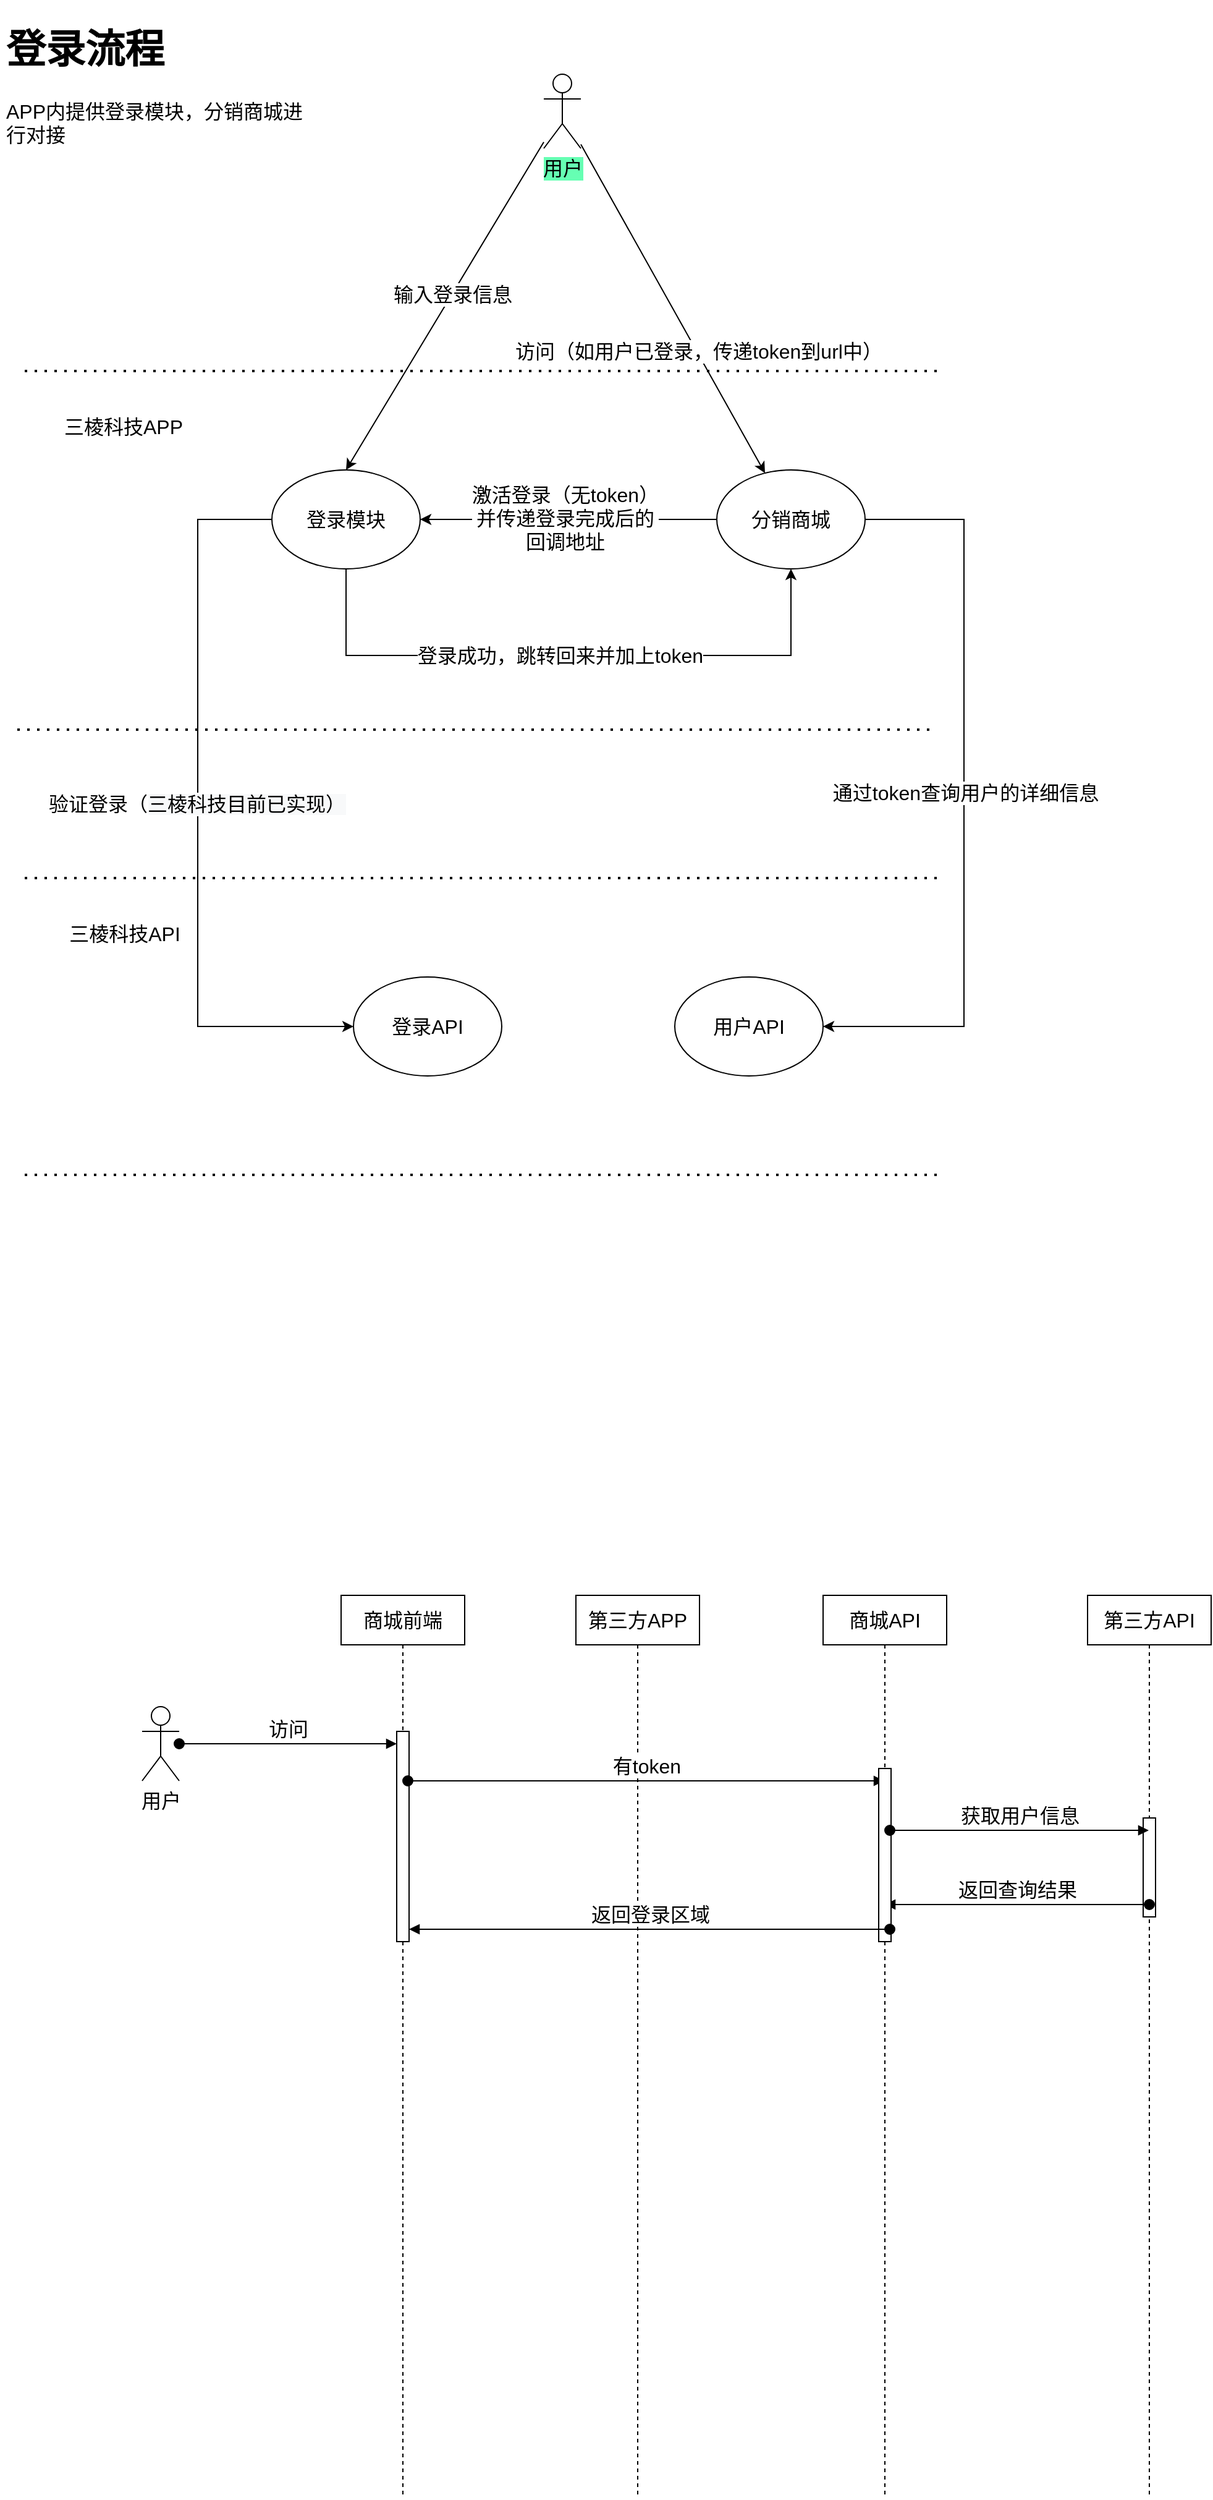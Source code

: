 <mxfile version="14.5.3" type="github">
  <diagram id="IZal-CDfWJfEBjwSl7ik" name="第 1 页">
    <mxGraphModel dx="1481" dy="1079" grid="1" gridSize="10" guides="1" tooltips="1" connect="1" arrows="1" fold="1" page="1" pageScale="1" pageWidth="827" pageHeight="1169" math="0" shadow="0">
      <root>
        <mxCell id="0" />
        <mxCell id="1" parent="0" />
        <mxCell id="C_QCUCFtFb6yNc336R0_-2" value="" style="endArrow=none;dashed=1;html=1;dashPattern=1 3;strokeWidth=2;" edge="1" parent="1">
          <mxGeometry width="50" height="50" relative="1" as="geometry">
            <mxPoint x="30" y="310" as="sourcePoint" />
            <mxPoint x="770" y="310" as="targetPoint" />
          </mxGeometry>
        </mxCell>
        <mxCell id="C_QCUCFtFb6yNc336R0_-3" value="三棱科技APP" style="text;html=1;strokeColor=none;fillColor=none;align=center;verticalAlign=middle;whiteSpace=wrap;rounded=0;fontSize=16;" vertex="1" parent="1">
          <mxGeometry x="40" y="340" width="140" height="30" as="geometry" />
        </mxCell>
        <mxCell id="C_QCUCFtFb6yNc336R0_-19" style="edgeStyle=orthogonalEdgeStyle;rounded=0;orthogonalLoop=1;jettySize=auto;html=1;exitX=0.5;exitY=1;exitDx=0;exitDy=0;entryX=0.5;entryY=1;entryDx=0;entryDy=0;fontSize=16;" edge="1" parent="1" source="C_QCUCFtFb6yNc336R0_-4" target="C_QCUCFtFb6yNc336R0_-8">
          <mxGeometry relative="1" as="geometry">
            <Array as="points">
              <mxPoint x="290" y="540" />
              <mxPoint x="650" y="540" />
            </Array>
          </mxGeometry>
        </mxCell>
        <mxCell id="C_QCUCFtFb6yNc336R0_-23" value="登录成功，跳转回来并加上token" style="edgeLabel;html=1;align=center;verticalAlign=middle;resizable=0;points=[];fontSize=16;" vertex="1" connectable="0" parent="C_QCUCFtFb6yNc336R0_-19">
          <mxGeometry x="-0.028" relative="1" as="geometry">
            <mxPoint as="offset" />
          </mxGeometry>
        </mxCell>
        <mxCell id="C_QCUCFtFb6yNc336R0_-31" style="edgeStyle=orthogonalEdgeStyle;rounded=0;orthogonalLoop=1;jettySize=auto;html=1;exitX=0;exitY=0.5;exitDx=0;exitDy=0;entryX=0;entryY=0.5;entryDx=0;entryDy=0;fontSize=16;" edge="1" parent="1" source="C_QCUCFtFb6yNc336R0_-4" target="C_QCUCFtFb6yNc336R0_-30">
          <mxGeometry relative="1" as="geometry">
            <Array as="points">
              <mxPoint x="170" y="430" />
              <mxPoint x="170" y="840" />
            </Array>
          </mxGeometry>
        </mxCell>
        <mxCell id="C_QCUCFtFb6yNc336R0_-32" value="验证登录（&lt;span style=&quot;background-color: rgb(248 , 249 , 250)&quot;&gt;三棱科技目前已实现）&lt;/span&gt;" style="edgeLabel;html=1;align=center;verticalAlign=middle;resizable=0;points=[];fontSize=16;rotation=0;" vertex="1" connectable="0" parent="C_QCUCFtFb6yNc336R0_-31">
          <mxGeometry x="-0.104" y="-1" relative="1" as="geometry">
            <mxPoint y="23" as="offset" />
          </mxGeometry>
        </mxCell>
        <mxCell id="C_QCUCFtFb6yNc336R0_-4" value="登录模块" style="ellipse;whiteSpace=wrap;html=1;fontSize=16;" vertex="1" parent="1">
          <mxGeometry x="230" y="390" width="120" height="80" as="geometry" />
        </mxCell>
        <mxCell id="C_QCUCFtFb6yNc336R0_-10" style="rounded=0;orthogonalLoop=1;jettySize=auto;html=1;fontSize=16;" edge="1" parent="1" source="C_QCUCFtFb6yNc336R0_-5" target="C_QCUCFtFb6yNc336R0_-8">
          <mxGeometry relative="1" as="geometry" />
        </mxCell>
        <mxCell id="C_QCUCFtFb6yNc336R0_-13" value="访问（如用户已登录，传递token到url中）" style="edgeLabel;html=1;align=center;verticalAlign=middle;resizable=0;points=[];fontSize=16;" vertex="1" connectable="0" parent="C_QCUCFtFb6yNc336R0_-10">
          <mxGeometry x="-0.031" relative="1" as="geometry">
            <mxPoint x="22.19" y="37.95" as="offset" />
          </mxGeometry>
        </mxCell>
        <mxCell id="C_QCUCFtFb6yNc336R0_-17" style="edgeStyle=none;rounded=0;orthogonalLoop=1;jettySize=auto;html=1;entryX=0.5;entryY=0;entryDx=0;entryDy=0;fontSize=16;" edge="1" parent="1" source="C_QCUCFtFb6yNc336R0_-5" target="C_QCUCFtFb6yNc336R0_-4">
          <mxGeometry relative="1" as="geometry" />
        </mxCell>
        <mxCell id="C_QCUCFtFb6yNc336R0_-18" value="输入登录信息" style="edgeLabel;html=1;align=center;verticalAlign=middle;resizable=0;points=[];fontSize=16;" vertex="1" connectable="0" parent="C_QCUCFtFb6yNc336R0_-17">
          <mxGeometry x="-0.07" relative="1" as="geometry">
            <mxPoint as="offset" />
          </mxGeometry>
        </mxCell>
        <mxCell id="C_QCUCFtFb6yNc336R0_-5" value="用户" style="shape=umlActor;verticalLabelPosition=bottom;verticalAlign=top;html=1;outlineConnect=0;fontSize=16;labelBackgroundColor=#66FFB3;" vertex="1" parent="1">
          <mxGeometry x="450" y="70" width="30" height="60" as="geometry" />
        </mxCell>
        <mxCell id="C_QCUCFtFb6yNc336R0_-11" style="edgeStyle=none;rounded=0;orthogonalLoop=1;jettySize=auto;html=1;exitX=0;exitY=0.5;exitDx=0;exitDy=0;fontSize=16;" edge="1" parent="1" source="C_QCUCFtFb6yNc336R0_-8" target="C_QCUCFtFb6yNc336R0_-4">
          <mxGeometry relative="1" as="geometry" />
        </mxCell>
        <mxCell id="C_QCUCFtFb6yNc336R0_-12" value="激活登录（无token）&lt;br&gt;并传递登录完成后的&lt;br&gt;回调地址" style="edgeLabel;html=1;align=center;verticalAlign=middle;resizable=0;points=[];fontSize=16;" vertex="1" connectable="0" parent="C_QCUCFtFb6yNc336R0_-11">
          <mxGeometry x="0.025" y="-1" relative="1" as="geometry">
            <mxPoint as="offset" />
          </mxGeometry>
        </mxCell>
        <mxCell id="C_QCUCFtFb6yNc336R0_-28" style="edgeStyle=orthogonalEdgeStyle;rounded=0;orthogonalLoop=1;jettySize=auto;html=1;exitX=1;exitY=0.5;exitDx=0;exitDy=0;entryX=1;entryY=0.5;entryDx=0;entryDy=0;fontSize=16;" edge="1" parent="1" source="C_QCUCFtFb6yNc336R0_-8" target="C_QCUCFtFb6yNc336R0_-27">
          <mxGeometry relative="1" as="geometry">
            <Array as="points">
              <mxPoint x="790" y="430" />
              <mxPoint x="790" y="840" />
            </Array>
          </mxGeometry>
        </mxCell>
        <mxCell id="C_QCUCFtFb6yNc336R0_-29" value="通过token查询用户的详细信息" style="edgeLabel;html=1;align=center;verticalAlign=middle;resizable=0;points=[];fontSize=16;rotation=0;" vertex="1" connectable="0" parent="C_QCUCFtFb6yNc336R0_-28">
          <mxGeometry x="0.077" y="1" relative="1" as="geometry">
            <mxPoint y="-25" as="offset" />
          </mxGeometry>
        </mxCell>
        <mxCell id="C_QCUCFtFb6yNc336R0_-8" value="分销商城" style="ellipse;whiteSpace=wrap;html=1;fontSize=16;" vertex="1" parent="1">
          <mxGeometry x="590" y="390" width="120" height="80" as="geometry" />
        </mxCell>
        <mxCell id="C_QCUCFtFb6yNc336R0_-9" value="" style="endArrow=none;dashed=1;html=1;dashPattern=1 3;strokeWidth=2;" edge="1" parent="1">
          <mxGeometry width="50" height="50" relative="1" as="geometry">
            <mxPoint x="24" y="600" as="sourcePoint" />
            <mxPoint x="764" y="600" as="targetPoint" />
          </mxGeometry>
        </mxCell>
        <mxCell id="C_QCUCFtFb6yNc336R0_-15" value="&lt;h1&gt;登录流程&lt;/h1&gt;&lt;p&gt;APP内提供登录模块，分销商城进行对接&lt;/p&gt;" style="text;html=1;strokeColor=none;fillColor=none;spacing=5;spacingTop=-20;whiteSpace=wrap;overflow=hidden;rounded=0;fontSize=16;" vertex="1" parent="1">
          <mxGeometry x="10" y="20" width="260" height="150" as="geometry" />
        </mxCell>
        <mxCell id="C_QCUCFtFb6yNc336R0_-24" value="" style="endArrow=none;dashed=1;html=1;dashPattern=1 3;strokeWidth=2;" edge="1" parent="1">
          <mxGeometry width="50" height="50" relative="1" as="geometry">
            <mxPoint x="30" y="720" as="sourcePoint" />
            <mxPoint x="770" y="720" as="targetPoint" />
          </mxGeometry>
        </mxCell>
        <mxCell id="C_QCUCFtFb6yNc336R0_-25" value="" style="endArrow=none;dashed=1;html=1;dashPattern=1 3;strokeWidth=2;" edge="1" parent="1">
          <mxGeometry width="50" height="50" relative="1" as="geometry">
            <mxPoint x="30" y="960" as="sourcePoint" />
            <mxPoint x="770" y="960" as="targetPoint" />
          </mxGeometry>
        </mxCell>
        <mxCell id="C_QCUCFtFb6yNc336R0_-26" value="三棱科技API" style="text;html=1;strokeColor=none;fillColor=none;align=center;verticalAlign=middle;whiteSpace=wrap;rounded=0;fontSize=16;" vertex="1" parent="1">
          <mxGeometry x="46" y="750" width="130" height="30" as="geometry" />
        </mxCell>
        <mxCell id="C_QCUCFtFb6yNc336R0_-27" value="用户API" style="ellipse;whiteSpace=wrap;html=1;fontSize=16;" vertex="1" parent="1">
          <mxGeometry x="556" y="800" width="120" height="80" as="geometry" />
        </mxCell>
        <mxCell id="C_QCUCFtFb6yNc336R0_-30" value="登录API" style="ellipse;whiteSpace=wrap;html=1;fontSize=16;" vertex="1" parent="1">
          <mxGeometry x="296" y="800" width="120" height="80" as="geometry" />
        </mxCell>
        <mxCell id="C_QCUCFtFb6yNc336R0_-33" value="第三方APP" style="shape=umlLifeline;perimeter=lifelinePerimeter;whiteSpace=wrap;html=1;container=1;collapsible=0;recursiveResize=0;outlineConnect=0;labelBackgroundColor=none;fontSize=16;" vertex="1" parent="1">
          <mxGeometry x="476" y="1300" width="100" height="730" as="geometry" />
        </mxCell>
        <mxCell id="C_QCUCFtFb6yNc336R0_-34" value="第三方API" style="shape=umlLifeline;perimeter=lifelinePerimeter;whiteSpace=wrap;html=1;container=1;collapsible=0;recursiveResize=0;outlineConnect=0;labelBackgroundColor=none;fontSize=16;" vertex="1" parent="1">
          <mxGeometry x="890" y="1300" width="100" height="730" as="geometry" />
        </mxCell>
        <mxCell id="C_QCUCFtFb6yNc336R0_-44" value="" style="html=1;points=[];perimeter=orthogonalPerimeter;labelBackgroundColor=none;fontSize=16;" vertex="1" parent="C_QCUCFtFb6yNc336R0_-34">
          <mxGeometry x="45" y="180" width="10" height="80" as="geometry" />
        </mxCell>
        <mxCell id="C_QCUCFtFb6yNc336R0_-46" value="返回查询结果" style="html=1;verticalAlign=bottom;startArrow=oval;startFill=1;endArrow=block;startSize=8;fontSize=16;" edge="1" parent="C_QCUCFtFb6yNc336R0_-34" target="C_QCUCFtFb6yNc336R0_-36">
          <mxGeometry width="60" relative="1" as="geometry">
            <mxPoint x="50" y="250" as="sourcePoint" />
            <mxPoint x="110" y="250" as="targetPoint" />
          </mxGeometry>
        </mxCell>
        <mxCell id="C_QCUCFtFb6yNc336R0_-35" value="商城前端" style="shape=umlLifeline;perimeter=lifelinePerimeter;whiteSpace=wrap;html=1;container=1;collapsible=0;recursiveResize=0;outlineConnect=0;labelBackgroundColor=none;fontSize=16;" vertex="1" parent="1">
          <mxGeometry x="286" y="1300" width="100" height="730" as="geometry" />
        </mxCell>
        <mxCell id="C_QCUCFtFb6yNc336R0_-38" value="" style="html=1;points=[];perimeter=orthogonalPerimeter;labelBackgroundColor=none;fontSize=16;" vertex="1" parent="C_QCUCFtFb6yNc336R0_-35">
          <mxGeometry x="45" y="110" width="10" height="170" as="geometry" />
        </mxCell>
        <mxCell id="C_QCUCFtFb6yNc336R0_-43" value="有token" style="html=1;verticalAlign=bottom;startArrow=oval;startFill=1;endArrow=block;startSize=8;fontSize=16;" edge="1" parent="C_QCUCFtFb6yNc336R0_-35" target="C_QCUCFtFb6yNc336R0_-36">
          <mxGeometry width="60" relative="1" as="geometry">
            <mxPoint x="54" y="150" as="sourcePoint" />
            <mxPoint x="114" y="150" as="targetPoint" />
          </mxGeometry>
        </mxCell>
        <mxCell id="C_QCUCFtFb6yNc336R0_-36" value="商城API" style="shape=umlLifeline;perimeter=lifelinePerimeter;whiteSpace=wrap;html=1;container=1;collapsible=0;recursiveResize=0;outlineConnect=0;labelBackgroundColor=none;fontSize=16;" vertex="1" parent="1">
          <mxGeometry x="676" y="1300" width="100" height="730" as="geometry" />
        </mxCell>
        <mxCell id="C_QCUCFtFb6yNc336R0_-42" value="" style="html=1;points=[];perimeter=orthogonalPerimeter;labelBackgroundColor=none;fontSize=16;" vertex="1" parent="C_QCUCFtFb6yNc336R0_-36">
          <mxGeometry x="45" y="140" width="10" height="140" as="geometry" />
        </mxCell>
        <mxCell id="C_QCUCFtFb6yNc336R0_-45" value="获取用户信息" style="html=1;verticalAlign=bottom;startArrow=oval;startFill=1;endArrow=block;startSize=8;fontSize=16;" edge="1" parent="C_QCUCFtFb6yNc336R0_-36" target="C_QCUCFtFb6yNc336R0_-34">
          <mxGeometry width="60" relative="1" as="geometry">
            <mxPoint x="54" y="190" as="sourcePoint" />
            <mxPoint x="114" y="190" as="targetPoint" />
          </mxGeometry>
        </mxCell>
        <mxCell id="C_QCUCFtFb6yNc336R0_-47" value="返回登录区域" style="html=1;verticalAlign=bottom;startArrow=oval;startFill=1;endArrow=block;startSize=8;fontSize=16;" edge="1" parent="C_QCUCFtFb6yNc336R0_-36" target="C_QCUCFtFb6yNc336R0_-38">
          <mxGeometry width="60" relative="1" as="geometry">
            <mxPoint x="54" y="270" as="sourcePoint" />
            <mxPoint x="114" y="270" as="targetPoint" />
          </mxGeometry>
        </mxCell>
        <mxCell id="C_QCUCFtFb6yNc336R0_-37" value="用户" style="shape=umlActor;verticalLabelPosition=bottom;verticalAlign=top;html=1;outlineConnect=0;labelBackgroundColor=none;fontSize=16;" vertex="1" parent="1">
          <mxGeometry x="125" y="1390" width="30" height="60" as="geometry" />
        </mxCell>
        <mxCell id="C_QCUCFtFb6yNc336R0_-39" value="访问" style="html=1;verticalAlign=bottom;startArrow=oval;endArrow=block;startSize=8;fontSize=16;" edge="1" target="C_QCUCFtFb6yNc336R0_-38" parent="1" source="C_QCUCFtFb6yNc336R0_-37">
          <mxGeometry relative="1" as="geometry">
            <mxPoint x="170" y="1410" as="sourcePoint" />
          </mxGeometry>
        </mxCell>
      </root>
    </mxGraphModel>
  </diagram>
</mxfile>
